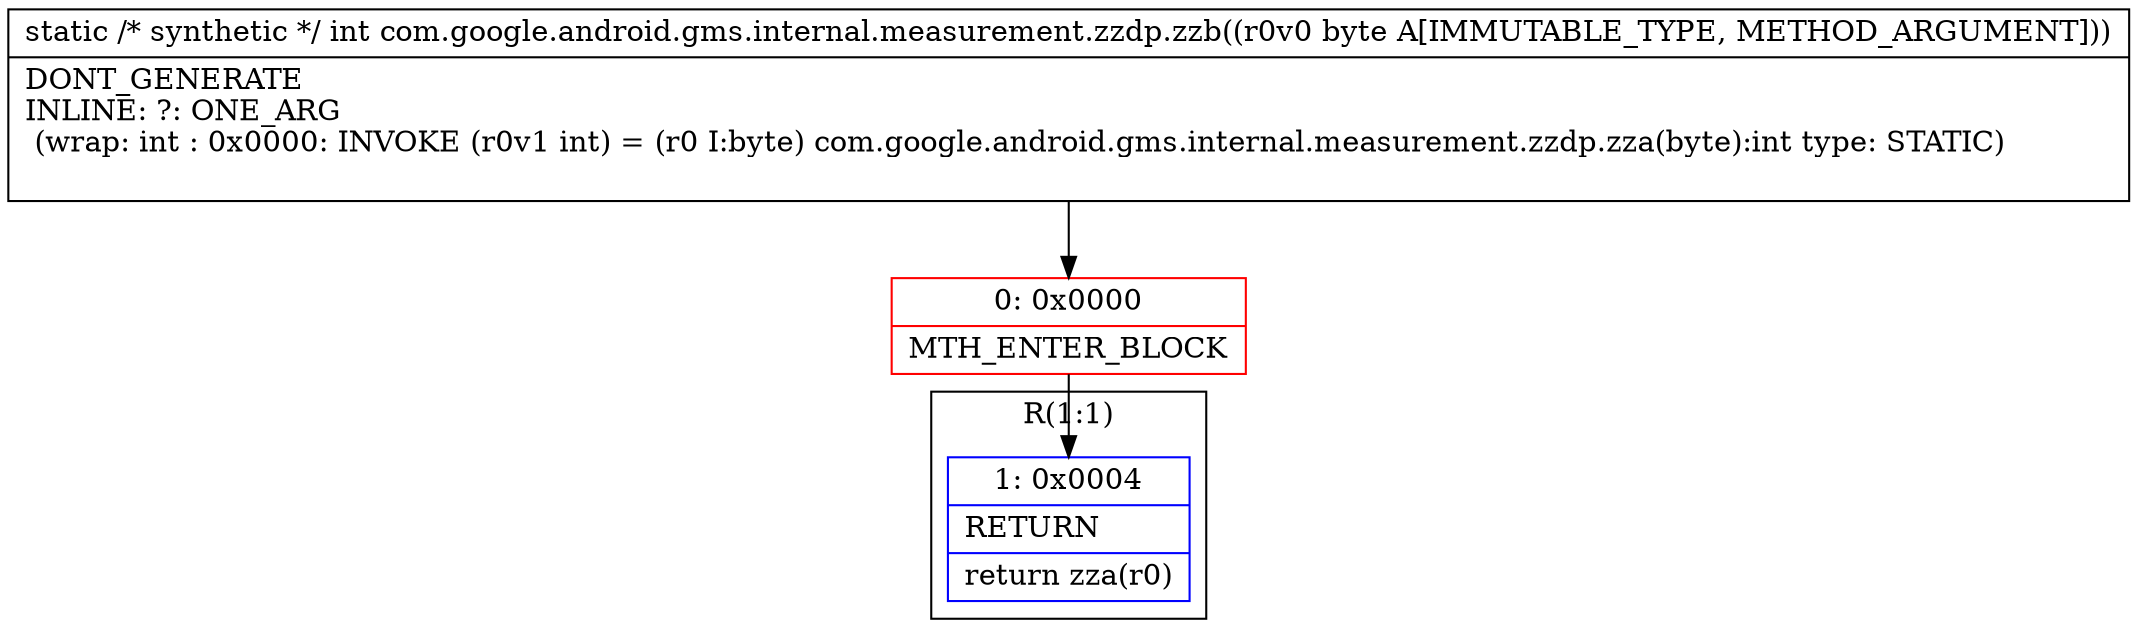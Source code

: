 digraph "CFG forcom.google.android.gms.internal.measurement.zzdp.zzb(B)I" {
subgraph cluster_Region_986615157 {
label = "R(1:1)";
node [shape=record,color=blue];
Node_1 [shape=record,label="{1\:\ 0x0004|RETURN\l|return zza(r0)\l}"];
}
Node_0 [shape=record,color=red,label="{0\:\ 0x0000|MTH_ENTER_BLOCK\l}"];
MethodNode[shape=record,label="{static \/* synthetic *\/ int com.google.android.gms.internal.measurement.zzdp.zzb((r0v0 byte A[IMMUTABLE_TYPE, METHOD_ARGUMENT]))  | DONT_GENERATE\lINLINE: ?: ONE_ARG  \l  (wrap: int : 0x0000: INVOKE  (r0v1 int) = (r0 I:byte) com.google.android.gms.internal.measurement.zzdp.zza(byte):int type: STATIC)\l\l}"];
MethodNode -> Node_0;
Node_0 -> Node_1;
}

